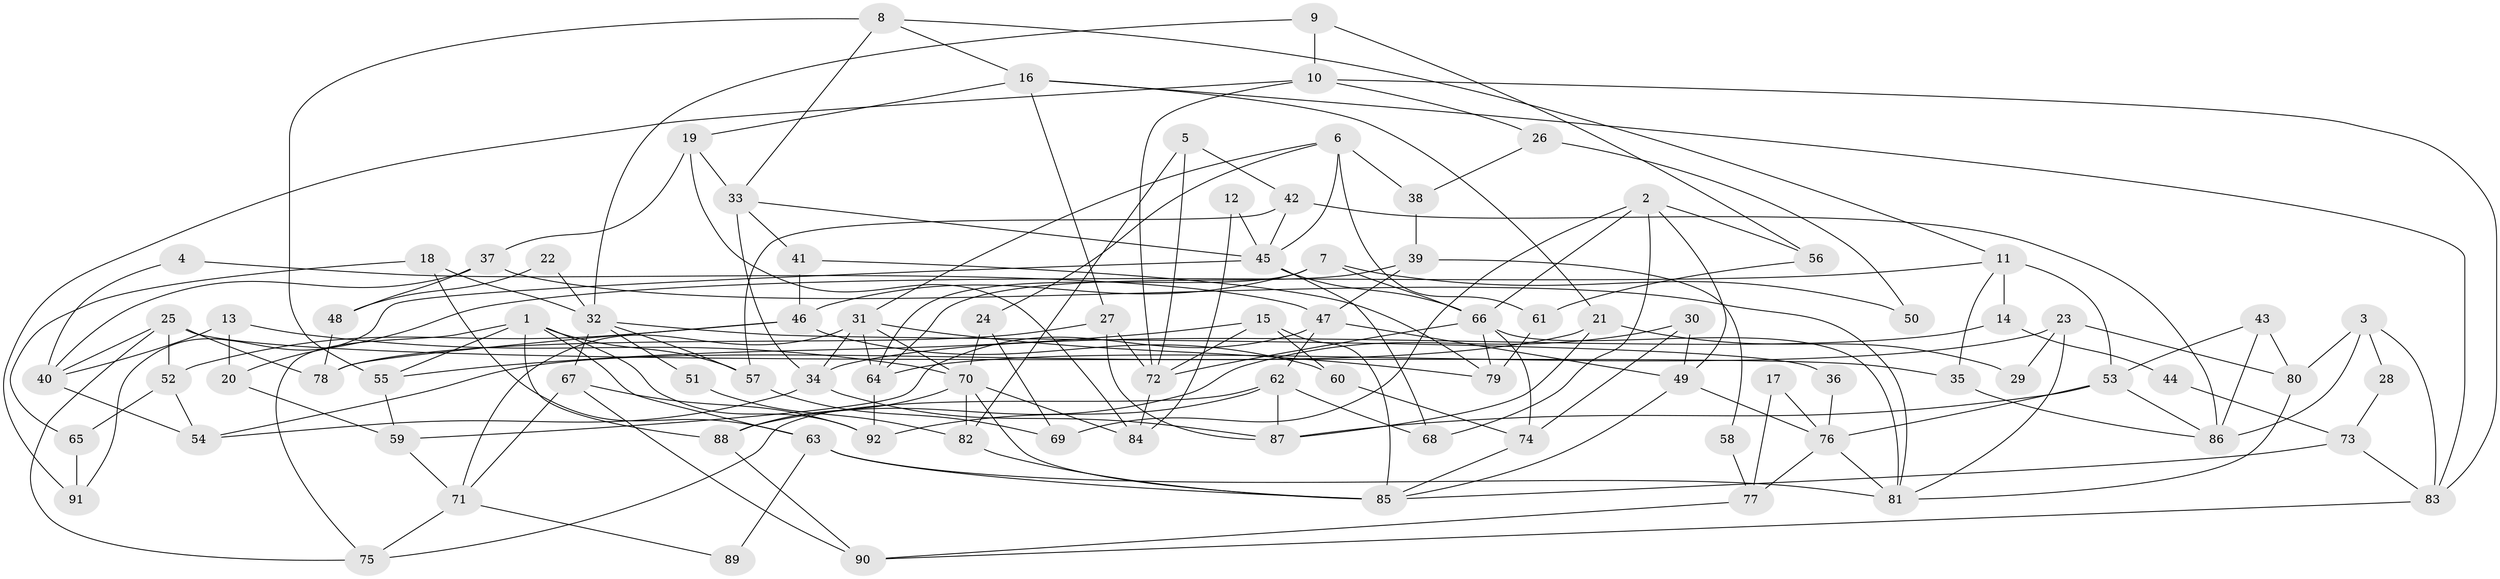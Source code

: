 // Generated by graph-tools (version 1.1) at 2025/51/03/09/25 04:51:56]
// undirected, 92 vertices, 184 edges
graph export_dot {
graph [start="1"]
  node [color=gray90,style=filled];
  1;
  2;
  3;
  4;
  5;
  6;
  7;
  8;
  9;
  10;
  11;
  12;
  13;
  14;
  15;
  16;
  17;
  18;
  19;
  20;
  21;
  22;
  23;
  24;
  25;
  26;
  27;
  28;
  29;
  30;
  31;
  32;
  33;
  34;
  35;
  36;
  37;
  38;
  39;
  40;
  41;
  42;
  43;
  44;
  45;
  46;
  47;
  48;
  49;
  50;
  51;
  52;
  53;
  54;
  55;
  56;
  57;
  58;
  59;
  60;
  61;
  62;
  63;
  64;
  65;
  66;
  67;
  68;
  69;
  70;
  71;
  72;
  73;
  74;
  75;
  76;
  77;
  78;
  79;
  80;
  81;
  82;
  83;
  84;
  85;
  86;
  87;
  88;
  89;
  90;
  91;
  92;
  1 -- 92;
  1 -- 63;
  1 -- 55;
  1 -- 57;
  1 -- 75;
  1 -- 88;
  2 -- 68;
  2 -- 69;
  2 -- 49;
  2 -- 56;
  2 -- 66;
  3 -- 83;
  3 -- 86;
  3 -- 28;
  3 -- 80;
  4 -- 47;
  4 -- 40;
  5 -- 72;
  5 -- 82;
  5 -- 42;
  6 -- 45;
  6 -- 31;
  6 -- 24;
  6 -- 38;
  6 -- 61;
  7 -- 66;
  7 -- 46;
  7 -- 50;
  7 -- 64;
  8 -- 16;
  8 -- 33;
  8 -- 11;
  8 -- 55;
  9 -- 56;
  9 -- 10;
  9 -- 32;
  10 -- 83;
  10 -- 72;
  10 -- 26;
  10 -- 91;
  11 -- 20;
  11 -- 14;
  11 -- 35;
  11 -- 53;
  12 -- 84;
  12 -- 45;
  13 -- 70;
  13 -- 40;
  13 -- 20;
  14 -- 34;
  14 -- 44;
  15 -- 60;
  15 -- 55;
  15 -- 72;
  15 -- 85;
  16 -- 21;
  16 -- 27;
  16 -- 19;
  16 -- 83;
  17 -- 77;
  17 -- 76;
  18 -- 63;
  18 -- 32;
  18 -- 65;
  19 -- 84;
  19 -- 33;
  19 -- 37;
  20 -- 59;
  21 -- 54;
  21 -- 87;
  21 -- 29;
  22 -- 48;
  22 -- 32;
  23 -- 64;
  23 -- 80;
  23 -- 29;
  23 -- 81;
  24 -- 70;
  24 -- 69;
  25 -- 52;
  25 -- 35;
  25 -- 40;
  25 -- 75;
  25 -- 78;
  26 -- 38;
  26 -- 50;
  27 -- 72;
  27 -- 87;
  27 -- 78;
  28 -- 73;
  30 -- 88;
  30 -- 74;
  30 -- 49;
  31 -- 71;
  31 -- 34;
  31 -- 64;
  31 -- 70;
  31 -- 79;
  32 -- 57;
  32 -- 36;
  32 -- 51;
  32 -- 67;
  33 -- 45;
  33 -- 34;
  33 -- 41;
  34 -- 87;
  34 -- 54;
  35 -- 86;
  36 -- 76;
  37 -- 81;
  37 -- 40;
  37 -- 48;
  38 -- 39;
  39 -- 64;
  39 -- 47;
  39 -- 58;
  40 -- 54;
  41 -- 79;
  41 -- 46;
  42 -- 45;
  42 -- 57;
  42 -- 86;
  43 -- 80;
  43 -- 53;
  43 -- 86;
  44 -- 73;
  45 -- 91;
  45 -- 66;
  45 -- 68;
  46 -- 78;
  46 -- 52;
  46 -- 60;
  47 -- 49;
  47 -- 62;
  47 -- 59;
  48 -- 78;
  49 -- 76;
  49 -- 85;
  51 -- 82;
  52 -- 54;
  52 -- 65;
  53 -- 86;
  53 -- 76;
  53 -- 87;
  55 -- 59;
  56 -- 61;
  57 -- 69;
  58 -- 77;
  59 -- 71;
  60 -- 74;
  61 -- 79;
  62 -- 92;
  62 -- 75;
  62 -- 68;
  62 -- 87;
  63 -- 81;
  63 -- 85;
  63 -- 89;
  64 -- 92;
  65 -- 91;
  66 -- 81;
  66 -- 72;
  66 -- 74;
  66 -- 79;
  67 -- 71;
  67 -- 90;
  67 -- 92;
  70 -- 85;
  70 -- 82;
  70 -- 84;
  70 -- 88;
  71 -- 75;
  71 -- 89;
  72 -- 84;
  73 -- 85;
  73 -- 83;
  74 -- 85;
  76 -- 77;
  76 -- 81;
  77 -- 90;
  80 -- 81;
  82 -- 85;
  83 -- 90;
  88 -- 90;
}
